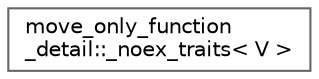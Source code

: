 digraph "类继承关系图"
{
 // LATEX_PDF_SIZE
  bgcolor="transparent";
  edge [fontname=Helvetica,fontsize=10,labelfontname=Helvetica,labelfontsize=10];
  node [fontname=Helvetica,fontsize=10,shape=box,height=0.2,width=0.4];
  rankdir="LR";
  Node0 [id="Node000000",label="move_only_function\l_detail::_noex_traits\< V \>",height=0.2,width=0.4,color="grey40", fillcolor="white", style="filled",URL="$structmove__only__function__detail_1_1__noex__traits.html",tooltip=" "];
}

